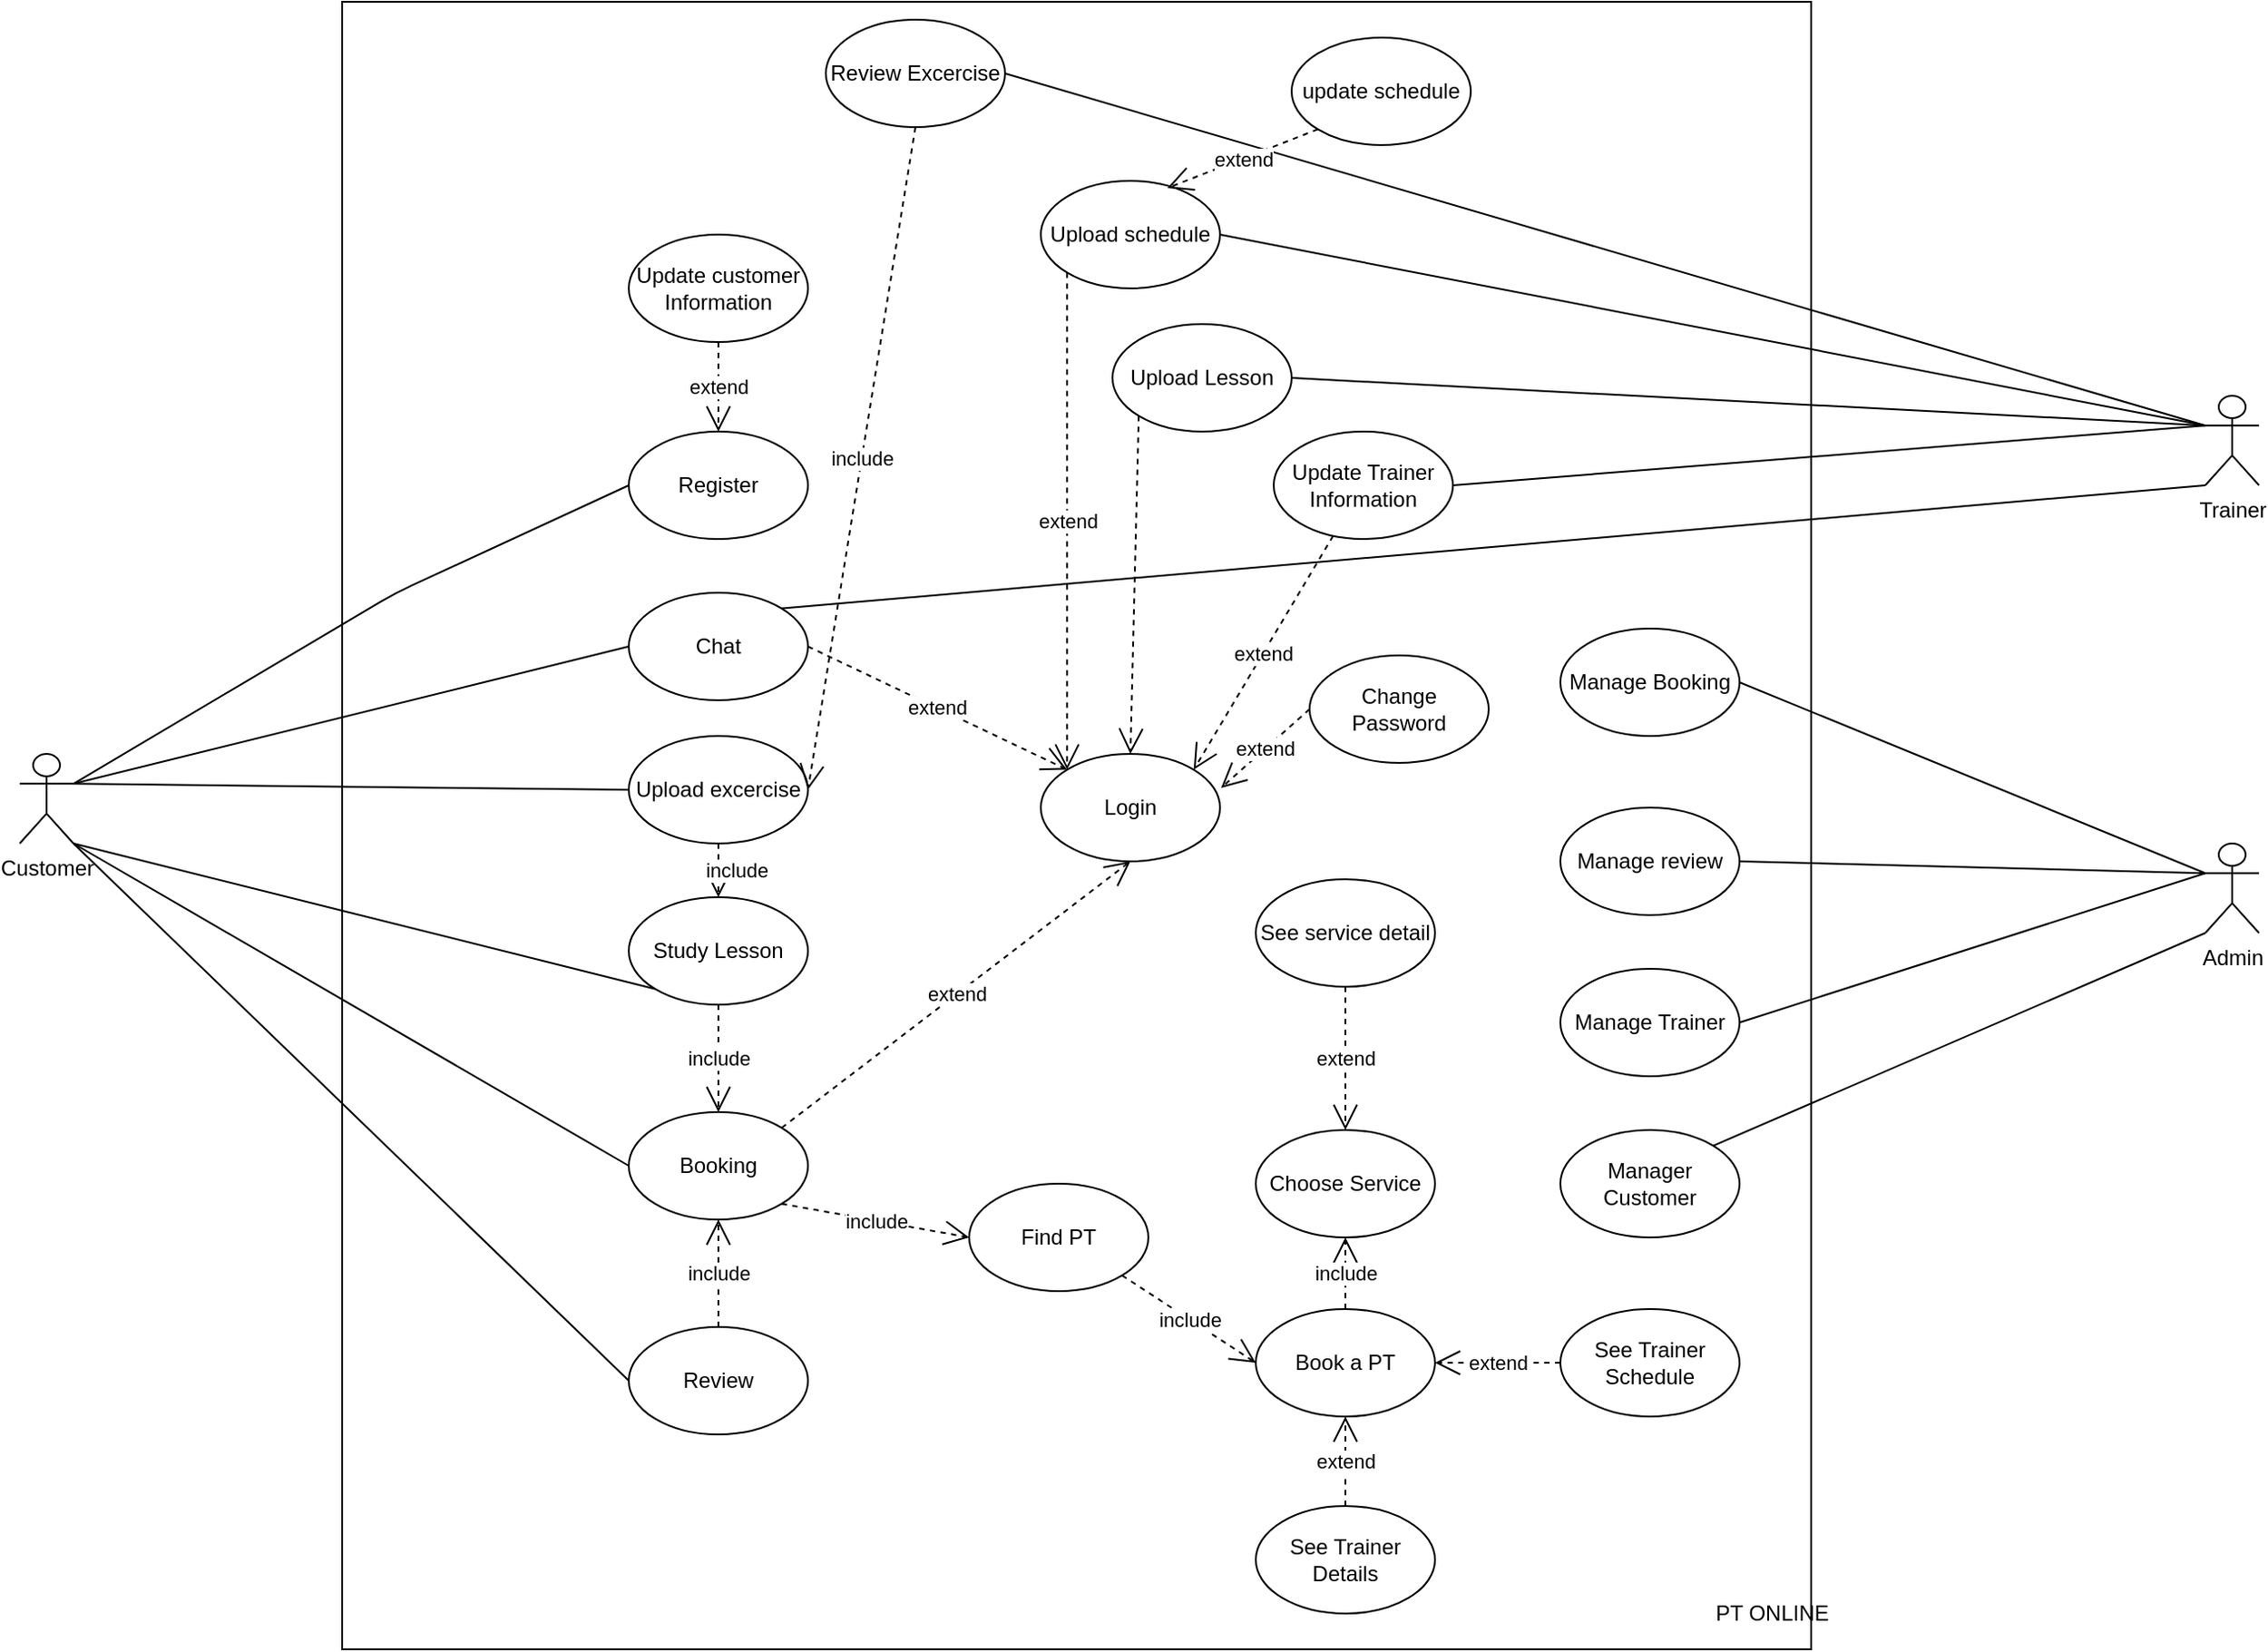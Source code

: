 <mxfile version="13.8.0" type="github">
  <diagram id="rZBaU04stiPMk3SZJmmc" name="Page-1">
    <mxGraphModel dx="1663" dy="2613" grid="1" gridSize="10" guides="1" tooltips="1" connect="1" arrows="1" fold="1" page="1" pageScale="1" pageWidth="1100" pageHeight="1700" math="0" shadow="0">
      <root>
        <mxCell id="0" />
        <mxCell id="1" parent="0" />
        <mxCell id="Vi-9CoD4SaAg4djCjcxH-50" value="" style="rounded=0;whiteSpace=wrap;html=1;" parent="1" vertex="1">
          <mxGeometry x="520" y="-230" width="820" height="920" as="geometry" />
        </mxCell>
        <mxCell id="Vi-9CoD4SaAg4djCjcxH-51" value="Customer" style="shape=umlActor;verticalLabelPosition=bottom;verticalAlign=top;html=1;labelPosition=center;align=center;" parent="1" vertex="1">
          <mxGeometry x="340" y="190" width="30" height="50" as="geometry" />
        </mxCell>
        <mxCell id="Vi-9CoD4SaAg4djCjcxH-54" value="Chat" style="ellipse;whiteSpace=wrap;html=1;" parent="1" vertex="1">
          <mxGeometry x="680" y="100" width="100" height="60" as="geometry" />
        </mxCell>
        <mxCell id="Vi-9CoD4SaAg4djCjcxH-55" value="Register" style="ellipse;whiteSpace=wrap;html=1;" parent="1" vertex="1">
          <mxGeometry x="680" y="10" width="100" height="60" as="geometry" />
        </mxCell>
        <mxCell id="Vi-9CoD4SaAg4djCjcxH-56" value="Trainer" style="shape=umlActor;verticalLabelPosition=bottom;verticalAlign=top;html=1;labelPosition=center;align=center;" parent="1" vertex="1">
          <mxGeometry x="1560" y="-10" width="30" height="50" as="geometry" />
        </mxCell>
        <mxCell id="Vi-9CoD4SaAg4djCjcxH-57" value="Admin" style="shape=umlActor;verticalLabelPosition=bottom;verticalAlign=top;html=1;labelPosition=center;align=center;" parent="1" vertex="1">
          <mxGeometry x="1560" y="240" width="30" height="50" as="geometry" />
        </mxCell>
        <mxCell id="Vi-9CoD4SaAg4djCjcxH-58" value="Study Lesson" style="ellipse;whiteSpace=wrap;html=1;" parent="1" vertex="1">
          <mxGeometry x="680" y="270" width="100" height="60" as="geometry" />
        </mxCell>
        <mxCell id="Vi-9CoD4SaAg4djCjcxH-60" value="Booking" style="ellipse;whiteSpace=wrap;html=1;" parent="1" vertex="1">
          <mxGeometry x="680" y="390" width="100" height="60" as="geometry" />
        </mxCell>
        <mxCell id="Vi-9CoD4SaAg4djCjcxH-61" value="Upload Lesson" style="ellipse;whiteSpace=wrap;html=1;" parent="1" vertex="1">
          <mxGeometry x="950" y="-50" width="100" height="60" as="geometry" />
        </mxCell>
        <mxCell id="Vi-9CoD4SaAg4djCjcxH-62" value="Login" style="ellipse;whiteSpace=wrap;html=1;" parent="1" vertex="1">
          <mxGeometry x="910" y="190" width="100" height="60" as="geometry" />
        </mxCell>
        <mxCell id="Vi-9CoD4SaAg4djCjcxH-63" value="Book a PT" style="ellipse;whiteSpace=wrap;html=1;" parent="1" vertex="1">
          <mxGeometry x="1030" y="500" width="100" height="60" as="geometry" />
        </mxCell>
        <mxCell id="Vi-9CoD4SaAg4djCjcxH-64" value="Choose Service" style="ellipse;whiteSpace=wrap;html=1;" parent="1" vertex="1">
          <mxGeometry x="1030" y="400" width="100" height="60" as="geometry" />
        </mxCell>
        <mxCell id="Vi-9CoD4SaAg4djCjcxH-65" value="Manage review" style="ellipse;whiteSpace=wrap;html=1;" parent="1" vertex="1">
          <mxGeometry x="1200" y="220" width="100" height="60" as="geometry" />
        </mxCell>
        <mxCell id="Vi-9CoD4SaAg4djCjcxH-66" value="Manage Booking" style="ellipse;whiteSpace=wrap;html=1;" parent="1" vertex="1">
          <mxGeometry x="1200" y="120" width="100" height="60" as="geometry" />
        </mxCell>
        <mxCell id="Vi-9CoD4SaAg4djCjcxH-67" value="Manage Trainer" style="ellipse;whiteSpace=wrap;html=1;" parent="1" vertex="1">
          <mxGeometry x="1200" y="310" width="100" height="60" as="geometry" />
        </mxCell>
        <mxCell id="Vi-9CoD4SaAg4djCjcxH-68" value="Manager Customer" style="ellipse;whiteSpace=wrap;html=1;" parent="1" vertex="1">
          <mxGeometry x="1200" y="400" width="100" height="60" as="geometry" />
        </mxCell>
        <mxCell id="Vi-9CoD4SaAg4djCjcxH-71" value="" style="endArrow=none;endSize=12;html=1;exitX=1;exitY=0.333;exitDx=0;exitDy=0;exitPerimeter=0;entryX=0;entryY=0.5;entryDx=0;entryDy=0;endFill=0;" parent="1" source="Vi-9CoD4SaAg4djCjcxH-51" target="Vi-9CoD4SaAg4djCjcxH-55" edge="1">
          <mxGeometry width="160" relative="1" as="geometry">
            <mxPoint x="420" y="156.667" as="sourcePoint" />
            <mxPoint x="660" y="20" as="targetPoint" />
            <Array as="points">
              <mxPoint x="550" y="100" />
            </Array>
          </mxGeometry>
        </mxCell>
        <mxCell id="Vi-9CoD4SaAg4djCjcxH-72" value="" style="endArrow=none;endSize=12;html=1;exitX=1;exitY=0.333;exitDx=0;exitDy=0;exitPerimeter=0;entryX=0;entryY=0.5;entryDx=0;entryDy=0;endFill=0;" parent="1" source="Vi-9CoD4SaAg4djCjcxH-51" target="Vi-9CoD4SaAg4djCjcxH-54" edge="1">
          <mxGeometry width="160" relative="1" as="geometry">
            <mxPoint x="420" y="316.667" as="sourcePoint" />
            <mxPoint x="680.0" y="203.333" as="targetPoint" />
            <Array as="points" />
          </mxGeometry>
        </mxCell>
        <mxCell id="Vi-9CoD4SaAg4djCjcxH-73" value="" style="endArrow=none;endSize=12;html=1;exitX=1;exitY=1;exitDx=0;exitDy=0;exitPerimeter=0;entryX=0;entryY=1;entryDx=0;entryDy=0;endFill=0;" parent="1" source="Vi-9CoD4SaAg4djCjcxH-51" target="Vi-9CoD4SaAg4djCjcxH-58" edge="1">
          <mxGeometry x="-0.053" y="-2" width="160" relative="1" as="geometry">
            <mxPoint x="420" y="316.667" as="sourcePoint" />
            <mxPoint x="710.0" y="220.003" as="targetPoint" />
            <Array as="points" />
            <mxPoint as="offset" />
          </mxGeometry>
        </mxCell>
        <mxCell id="Vi-9CoD4SaAg4djCjcxH-75" value="" style="endArrow=none;endSize=12;html=1;exitX=1;exitY=1;exitDx=0;exitDy=0;exitPerimeter=0;entryX=0;entryY=0.5;entryDx=0;entryDy=0;endFill=0;" parent="1" source="Vi-9CoD4SaAg4djCjcxH-51" target="Vi-9CoD4SaAg4djCjcxH-60" edge="1">
          <mxGeometry width="160" relative="1" as="geometry">
            <mxPoint x="420" y="350" as="sourcePoint" />
            <mxPoint x="760.0" y="323.333" as="targetPoint" />
            <Array as="points" />
          </mxGeometry>
        </mxCell>
        <mxCell id="Vi-9CoD4SaAg4djCjcxH-77" value="include" style="endArrow=open;endSize=12;dashed=1;html=1;exitX=1;exitY=1;exitDx=0;exitDy=0;entryX=0;entryY=0.5;entryDx=0;entryDy=0;" parent="1" source="Vi-9CoD4SaAg4djCjcxH-60" target="gtE1z9EWpxu_BISNDb1I-1" edge="1">
          <mxGeometry width="160" relative="1" as="geometry">
            <mxPoint x="770" y="510" as="sourcePoint" />
            <mxPoint x="1030.0" y="393.333" as="targetPoint" />
            <Array as="points" />
          </mxGeometry>
        </mxCell>
        <mxCell id="Vi-9CoD4SaAg4djCjcxH-81" value="extend" style="endArrow=open;endSize=12;dashed=1;html=1;exitX=1;exitY=0.5;exitDx=0;exitDy=0;entryX=0;entryY=0;entryDx=0;entryDy=0;" parent="1" source="Vi-9CoD4SaAg4djCjcxH-54" target="Vi-9CoD4SaAg4djCjcxH-62" edge="1">
          <mxGeometry width="160" relative="1" as="geometry">
            <mxPoint x="860" y="100" as="sourcePoint" />
            <mxPoint x="1120.0" y="-16.667" as="targetPoint" />
            <Array as="points" />
          </mxGeometry>
        </mxCell>
        <mxCell id="Vi-9CoD4SaAg4djCjcxH-82" value="" style="endArrow=none;endSize=12;html=1;exitX=0;exitY=1;exitDx=0;exitDy=0;exitPerimeter=0;entryX=1;entryY=0;entryDx=0;entryDy=0;endFill=0;" parent="1" source="Vi-9CoD4SaAg4djCjcxH-56" target="Vi-9CoD4SaAg4djCjcxH-54" edge="1">
          <mxGeometry width="160" relative="1" as="geometry">
            <mxPoint x="1030" y="30" as="sourcePoint" />
            <mxPoint x="1290.0" y="-86.667" as="targetPoint" />
            <Array as="points" />
          </mxGeometry>
        </mxCell>
        <mxCell id="Vi-9CoD4SaAg4djCjcxH-83" value="" style="endArrow=none;endSize=12;html=1;exitX=0;exitY=1;exitDx=0;exitDy=0;exitPerimeter=0;entryX=1;entryY=0;entryDx=0;entryDy=0;endFill=0;" parent="1" source="Vi-9CoD4SaAg4djCjcxH-57" target="Vi-9CoD4SaAg4djCjcxH-68" edge="1">
          <mxGeometry width="160" relative="1" as="geometry">
            <mxPoint x="1310" y="530" as="sourcePoint" />
            <mxPoint x="1570.0" y="413.333" as="targetPoint" />
            <Array as="points" />
          </mxGeometry>
        </mxCell>
        <mxCell id="Vi-9CoD4SaAg4djCjcxH-84" value="" style="endArrow=none;endSize=12;html=1;exitX=0;exitY=0.333;exitDx=0;exitDy=0;exitPerimeter=0;entryX=1;entryY=0.5;entryDx=0;entryDy=0;endFill=0;" parent="1" source="Vi-9CoD4SaAg4djCjcxH-57" target="Vi-9CoD4SaAg4djCjcxH-67" edge="1">
          <mxGeometry width="160" relative="1" as="geometry">
            <mxPoint x="1220" y="190" as="sourcePoint" />
            <mxPoint x="1480.0" y="73.333" as="targetPoint" />
            <Array as="points" />
          </mxGeometry>
        </mxCell>
        <mxCell id="Vi-9CoD4SaAg4djCjcxH-85" value="" style="endArrow=none;endSize=12;html=1;exitX=0;exitY=0.333;exitDx=0;exitDy=0;exitPerimeter=0;entryX=1;entryY=0.5;entryDx=0;entryDy=0;endFill=0;" parent="1" source="Vi-9CoD4SaAg4djCjcxH-57" target="Vi-9CoD4SaAg4djCjcxH-65" edge="1">
          <mxGeometry width="160" relative="1" as="geometry">
            <mxPoint x="1240" y="170" as="sourcePoint" />
            <mxPoint x="1500.0" y="53.333" as="targetPoint" />
            <Array as="points" />
          </mxGeometry>
        </mxCell>
        <mxCell id="Vi-9CoD4SaAg4djCjcxH-86" value="" style="endArrow=none;endSize=12;html=1;exitX=0;exitY=0.333;exitDx=0;exitDy=0;exitPerimeter=0;entryX=1;entryY=0.5;entryDx=0;entryDy=0;endFill=0;" parent="1" source="Vi-9CoD4SaAg4djCjcxH-57" target="Vi-9CoD4SaAg4djCjcxH-66" edge="1">
          <mxGeometry x="-0.057" y="-7" width="160" relative="1" as="geometry">
            <mxPoint x="1230" y="120" as="sourcePoint" />
            <mxPoint x="1490.0" y="3.333" as="targetPoint" />
            <Array as="points" />
            <mxPoint as="offset" />
          </mxGeometry>
        </mxCell>
        <mxCell id="Vi-9CoD4SaAg4djCjcxH-88" value="" style="endArrow=none;endSize=12;html=1;exitX=0;exitY=0.333;exitDx=0;exitDy=0;exitPerimeter=0;entryX=1;entryY=0.5;entryDx=0;entryDy=0;endFill=0;" parent="1" source="Vi-9CoD4SaAg4djCjcxH-56" target="Vi-9CoD4SaAg4djCjcxH-61" edge="1">
          <mxGeometry width="160" relative="1" as="geometry">
            <mxPoint x="1070" y="-20" as="sourcePoint" />
            <mxPoint x="1330.0" y="-136.667" as="targetPoint" />
            <Array as="points" />
          </mxGeometry>
        </mxCell>
        <mxCell id="Vi-9CoD4SaAg4djCjcxH-89" value="extend" style="endArrow=open;endSize=12;dashed=1;html=1;exitX=1;exitY=0;exitDx=0;exitDy=0;entryX=0.5;entryY=1;entryDx=0;entryDy=0;" parent="1" source="Vi-9CoD4SaAg4djCjcxH-60" target="Vi-9CoD4SaAg4djCjcxH-62" edge="1">
          <mxGeometry width="160" relative="1" as="geometry">
            <mxPoint x="840" y="380" as="sourcePoint" />
            <mxPoint x="1100.0" y="263.333" as="targetPoint" />
            <Array as="points" />
          </mxGeometry>
        </mxCell>
        <mxCell id="Vi-9CoD4SaAg4djCjcxH-90" value="Update Trainer Information" style="ellipse;whiteSpace=wrap;html=1;" parent="1" vertex="1">
          <mxGeometry x="1040" y="10" width="100" height="60" as="geometry" />
        </mxCell>
        <mxCell id="Vi-9CoD4SaAg4djCjcxH-91" value="Update customer Information" style="ellipse;whiteSpace=wrap;html=1;" parent="1" vertex="1">
          <mxGeometry x="680" y="-100" width="100" height="60" as="geometry" />
        </mxCell>
        <mxCell id="Vi-9CoD4SaAg4djCjcxH-92" value="extend" style="endArrow=open;endSize=12;dashed=1;html=1;exitX=0.5;exitY=1;exitDx=0;exitDy=0;entryX=0.5;entryY=0;entryDx=0;entryDy=0;" parent="1" source="Vi-9CoD4SaAg4djCjcxH-91" target="Vi-9CoD4SaAg4djCjcxH-55" edge="1">
          <mxGeometry width="160" relative="1" as="geometry">
            <mxPoint x="490" y="-90" as="sourcePoint" />
            <mxPoint x="750.0" y="-206.667" as="targetPoint" />
            <Array as="points">
              <mxPoint x="730" y="-20" />
            </Array>
          </mxGeometry>
        </mxCell>
        <mxCell id="Vi-9CoD4SaAg4djCjcxH-93" value="See Trainer Details" style="ellipse;whiteSpace=wrap;html=1;" parent="1" vertex="1">
          <mxGeometry x="1030" y="610" width="100" height="60" as="geometry" />
        </mxCell>
        <mxCell id="Vi-9CoD4SaAg4djCjcxH-94" value="extend" style="endArrow=open;endSize=12;dashed=1;html=1;entryX=0.5;entryY=1;entryDx=0;entryDy=0;exitX=0.5;exitY=0;exitDx=0;exitDy=0;" parent="1" source="Vi-9CoD4SaAg4djCjcxH-93" target="Vi-9CoD4SaAg4djCjcxH-63" edge="1">
          <mxGeometry width="160" relative="1" as="geometry">
            <mxPoint x="730" y="480" as="sourcePoint" />
            <mxPoint x="730" y="530" as="targetPoint" />
            <Array as="points" />
            <mxPoint as="offset" />
          </mxGeometry>
        </mxCell>
        <mxCell id="Vi-9CoD4SaAg4djCjcxH-95" value="" style="endArrow=none;endSize=12;html=1;exitX=0;exitY=0.333;exitDx=0;exitDy=0;exitPerimeter=0;entryX=1;entryY=0.5;entryDx=0;entryDy=0;endFill=0;" parent="1" source="Vi-9CoD4SaAg4djCjcxH-56" target="Vi-9CoD4SaAg4djCjcxH-90" edge="1">
          <mxGeometry width="160" relative="1" as="geometry">
            <mxPoint x="1040" y="20" as="sourcePoint" />
            <mxPoint x="550" y="-36.667" as="targetPoint" />
            <Array as="points" />
          </mxGeometry>
        </mxCell>
        <mxCell id="Vi-9CoD4SaAg4djCjcxH-96" value="Upload schedule" style="ellipse;whiteSpace=wrap;html=1;" parent="1" vertex="1">
          <mxGeometry x="910" y="-130" width="100" height="60" as="geometry" />
        </mxCell>
        <mxCell id="Vi-9CoD4SaAg4djCjcxH-97" value="" style="endArrow=none;endSize=12;html=1;exitX=0;exitY=0.333;exitDx=0;exitDy=0;exitPerimeter=0;entryX=1;entryY=0.5;entryDx=0;entryDy=0;endFill=0;" parent="1" source="Vi-9CoD4SaAg4djCjcxH-56" target="Vi-9CoD4SaAg4djCjcxH-96" edge="1">
          <mxGeometry width="160" relative="1" as="geometry">
            <mxPoint x="1100" y="-130" as="sourcePoint" />
            <mxPoint x="610" y="-186.667" as="targetPoint" />
            <Array as="points" />
          </mxGeometry>
        </mxCell>
        <mxCell id="Vi-9CoD4SaAg4djCjcxH-98" value="See Trainer Schedule" style="ellipse;whiteSpace=wrap;html=1;" parent="1" vertex="1">
          <mxGeometry x="1200" y="500" width="100" height="60" as="geometry" />
        </mxCell>
        <mxCell id="Vi-9CoD4SaAg4djCjcxH-99" value="extend" style="endArrow=open;endSize=12;dashed=1;html=1;exitX=0;exitY=0.5;exitDx=0;exitDy=0;entryX=1;entryY=0.5;entryDx=0;entryDy=0;" parent="1" source="Vi-9CoD4SaAg4djCjcxH-98" target="Vi-9CoD4SaAg4djCjcxH-63" edge="1">
          <mxGeometry width="160" relative="1" as="geometry">
            <mxPoint x="1050" y="520" as="sourcePoint" />
            <mxPoint x="1050" y="590" as="targetPoint" />
            <Array as="points" />
          </mxGeometry>
        </mxCell>
        <mxCell id="Vi-9CoD4SaAg4djCjcxH-100" value="extend" style="endArrow=open;endSize=12;dashed=1;html=1;entryX=1;entryY=0;entryDx=0;entryDy=0;" parent="1" source="Vi-9CoD4SaAg4djCjcxH-90" target="Vi-9CoD4SaAg4djCjcxH-62" edge="1">
          <mxGeometry width="160" relative="1" as="geometry">
            <mxPoint x="900" y="20" as="sourcePoint" />
            <mxPoint x="215.355" y="78.787" as="targetPoint" />
            <Array as="points" />
          </mxGeometry>
        </mxCell>
        <mxCell id="Vi-9CoD4SaAg4djCjcxH-101" value="" style="endArrow=open;endSize=12;dashed=1;html=1;exitX=0;exitY=1;exitDx=0;exitDy=0;entryX=0.5;entryY=0;entryDx=0;entryDy=0;" parent="1" source="Vi-9CoD4SaAg4djCjcxH-61" target="Vi-9CoD4SaAg4djCjcxH-62" edge="1">
          <mxGeometry width="160" relative="1" as="geometry">
            <mxPoint x="900" y="-10" as="sourcePoint" />
            <mxPoint x="215.355" y="48.787" as="targetPoint" />
            <Array as="points" />
          </mxGeometry>
        </mxCell>
        <mxCell id="Vi-9CoD4SaAg4djCjcxH-102" value="extend" style="endArrow=open;endSize=12;dashed=1;html=1;exitX=0;exitY=1;exitDx=0;exitDy=0;entryX=0;entryY=0;entryDx=0;entryDy=0;" parent="1" source="Vi-9CoD4SaAg4djCjcxH-96" target="Vi-9CoD4SaAg4djCjcxH-62" edge="1">
          <mxGeometry width="160" relative="1" as="geometry">
            <mxPoint x="850" y="-10" as="sourcePoint" />
            <mxPoint x="165.355" y="48.787" as="targetPoint" />
            <Array as="points" />
          </mxGeometry>
        </mxCell>
        <mxCell id="Vi-9CoD4SaAg4djCjcxH-103" value="See service detail" style="ellipse;whiteSpace=wrap;html=1;" parent="1" vertex="1">
          <mxGeometry x="1030" y="260" width="100" height="60" as="geometry" />
        </mxCell>
        <mxCell id="Vi-9CoD4SaAg4djCjcxH-104" value="extend" style="endArrow=open;endSize=12;dashed=1;html=1;exitX=0.5;exitY=1;exitDx=0;exitDy=0;" parent="1" source="Vi-9CoD4SaAg4djCjcxH-103" target="Vi-9CoD4SaAg4djCjcxH-64" edge="1">
          <mxGeometry width="160" relative="1" as="geometry">
            <mxPoint x="960" y="360" as="sourcePoint" />
            <mxPoint x="960" y="380" as="targetPoint" />
            <Array as="points" />
          </mxGeometry>
        </mxCell>
        <mxCell id="Vi-9CoD4SaAg4djCjcxH-105" value="Change Password" style="ellipse;whiteSpace=wrap;html=1;" parent="1" vertex="1">
          <mxGeometry x="1060" y="135" width="100" height="60" as="geometry" />
        </mxCell>
        <mxCell id="Vi-9CoD4SaAg4djCjcxH-106" value="extend" style="endArrow=open;endSize=12;dashed=1;html=1;exitX=0;exitY=0.5;exitDx=0;exitDy=0;entryX=1.006;entryY=0.317;entryDx=0;entryDy=0;entryPerimeter=0;" parent="1" source="Vi-9CoD4SaAg4djCjcxH-105" target="Vi-9CoD4SaAg4djCjcxH-62" edge="1">
          <mxGeometry width="160" relative="1" as="geometry">
            <mxPoint x="1060" y="240" as="sourcePoint" />
            <mxPoint x="1000.0" y="240" as="targetPoint" />
            <Array as="points" />
          </mxGeometry>
        </mxCell>
        <mxCell id="Vi-9CoD4SaAg4djCjcxH-107" value="PT ONLINE&amp;nbsp;" style="text;html=1;strokeColor=none;fillColor=none;align=center;verticalAlign=middle;whiteSpace=wrap;rounded=0;" parent="1" vertex="1">
          <mxGeometry x="1280" y="660" width="80" height="20" as="geometry" />
        </mxCell>
        <mxCell id="Vi-9CoD4SaAg4djCjcxH-108" value="Review" style="ellipse;whiteSpace=wrap;html=1;" parent="1" vertex="1">
          <mxGeometry x="680" y="510" width="100" height="60" as="geometry" />
        </mxCell>
        <mxCell id="Vi-9CoD4SaAg4djCjcxH-109" value="" style="endArrow=none;endSize=12;html=1;exitX=1;exitY=1;exitDx=0;exitDy=0;exitPerimeter=0;entryX=0;entryY=0.5;entryDx=0;entryDy=0;endFill=0;" parent="1" source="Vi-9CoD4SaAg4djCjcxH-51" target="Vi-9CoD4SaAg4djCjcxH-108" edge="1">
          <mxGeometry x="0.057" y="8" width="160" relative="1" as="geometry">
            <mxPoint x="420" y="350" as="sourcePoint" />
            <mxPoint x="730.0" y="440" as="targetPoint" />
            <Array as="points" />
            <mxPoint as="offset" />
          </mxGeometry>
        </mxCell>
        <mxCell id="Vi-9CoD4SaAg4djCjcxH-110" value="include" style="endArrow=open;endSize=12;dashed=1;html=1;exitX=0.5;exitY=0;exitDx=0;exitDy=0;entryX=0.5;entryY=1;entryDx=0;entryDy=0;" parent="1" source="Vi-9CoD4SaAg4djCjcxH-108" target="Vi-9CoD4SaAg4djCjcxH-60" edge="1">
          <mxGeometry width="160" relative="1" as="geometry">
            <mxPoint x="530" y="450" as="sourcePoint" />
            <mxPoint x="790.0" y="440" as="targetPoint" />
            <Array as="points" />
          </mxGeometry>
        </mxCell>
        <mxCell id="Vi-9CoD4SaAg4djCjcxH-111" value="include" style="endArrow=open;endSize=12;dashed=1;html=1;exitX=0.5;exitY=1;exitDx=0;exitDy=0;entryX=0.5;entryY=0;entryDx=0;entryDy=0;" parent="1" source="Vi-9CoD4SaAg4djCjcxH-58" target="Vi-9CoD4SaAg4djCjcxH-60" edge="1">
          <mxGeometry width="160" relative="1" as="geometry">
            <mxPoint x="370" y="380" as="sourcePoint" />
            <mxPoint x="630.0" y="370" as="targetPoint" />
            <Array as="points" />
          </mxGeometry>
        </mxCell>
        <mxCell id="Vi-9CoD4SaAg4djCjcxH-112" value="Upload excercise" style="ellipse;whiteSpace=wrap;html=1;" parent="1" vertex="1">
          <mxGeometry x="680" y="180" width="100" height="60" as="geometry" />
        </mxCell>
        <mxCell id="Vi-9CoD4SaAg4djCjcxH-113" value="" style="endArrow=none;endSize=12;html=1;entryX=0;entryY=0.5;entryDx=0;entryDy=0;endFill=0;exitX=1;exitY=0.333;exitDx=0;exitDy=0;exitPerimeter=0;" parent="1" source="Vi-9CoD4SaAg4djCjcxH-51" target="Vi-9CoD4SaAg4djCjcxH-112" edge="1">
          <mxGeometry x="0.145" y="8" width="160" relative="1" as="geometry">
            <mxPoint x="430" y="320" as="sourcePoint" />
            <mxPoint x="580" y="670" as="targetPoint" />
            <Array as="points" />
            <mxPoint as="offset" />
          </mxGeometry>
        </mxCell>
        <mxCell id="Vi-9CoD4SaAg4djCjcxH-114" value="include" style="endArrow=open;endSize=12;dashed=1;html=1;exitX=0.5;exitY=1;exitDx=0;exitDy=0;entryX=0.5;entryY=0;entryDx=0;entryDy=0;" parent="1" source="Vi-9CoD4SaAg4djCjcxH-112" target="Vi-9CoD4SaAg4djCjcxH-58" edge="1">
          <mxGeometry y="10" width="160" relative="1" as="geometry">
            <mxPoint x="740" y="220" as="sourcePoint" />
            <mxPoint x="740" y="280" as="targetPoint" />
            <Array as="points" />
            <mxPoint as="offset" />
          </mxGeometry>
        </mxCell>
        <mxCell id="Vi-9CoD4SaAg4djCjcxH-115" value="Review Excercise" style="ellipse;whiteSpace=wrap;html=1;" parent="1" vertex="1">
          <mxGeometry x="790" y="-220" width="100" height="60" as="geometry" />
        </mxCell>
        <mxCell id="Vi-9CoD4SaAg4djCjcxH-116" value="" style="endArrow=none;endSize=12;html=1;exitX=0;exitY=0.333;exitDx=0;exitDy=0;exitPerimeter=0;entryX=1;entryY=0.5;entryDx=0;entryDy=0;endFill=0;" parent="1" source="Vi-9CoD4SaAg4djCjcxH-56" edge="1" target="Vi-9CoD4SaAg4djCjcxH-115">
          <mxGeometry width="160" relative="1" as="geometry">
            <mxPoint x="1490" y="-53.33" as="sourcePoint" />
            <mxPoint x="890" y="-189.997" as="targetPoint" />
            <Array as="points" />
          </mxGeometry>
        </mxCell>
        <mxCell id="Vi-9CoD4SaAg4djCjcxH-117" value="include" style="endArrow=open;endSize=12;dashed=1;html=1;exitX=0.5;exitY=1;exitDx=0;exitDy=0;entryX=1;entryY=0.5;entryDx=0;entryDy=0;" parent="1" target="Vi-9CoD4SaAg4djCjcxH-112" edge="1" source="Vi-9CoD4SaAg4djCjcxH-115">
          <mxGeometry width="160" relative="1" as="geometry">
            <mxPoint x="820" y="-172.57" as="sourcePoint" />
            <mxPoint x="870" y="135.004" as="targetPoint" />
            <Array as="points" />
          </mxGeometry>
        </mxCell>
        <mxCell id="gtE1z9EWpxu_BISNDb1I-1" value="Find PT" style="ellipse;whiteSpace=wrap;html=1;" parent="1" vertex="1">
          <mxGeometry x="870" y="430" width="100" height="60" as="geometry" />
        </mxCell>
        <mxCell id="gtE1z9EWpxu_BISNDb1I-4" value="include" style="endArrow=open;endSize=12;dashed=1;html=1;exitX=1;exitY=1;exitDx=0;exitDy=0;entryX=0;entryY=0.5;entryDx=0;entryDy=0;" parent="1" source="gtE1z9EWpxu_BISNDb1I-1" target="Vi-9CoD4SaAg4djCjcxH-63" edge="1">
          <mxGeometry width="160" relative="1" as="geometry">
            <mxPoint x="925.36" y="500" as="sourcePoint" />
            <mxPoint x="1030.005" y="518.787" as="targetPoint" />
            <Array as="points" />
          </mxGeometry>
        </mxCell>
        <mxCell id="gtE1z9EWpxu_BISNDb1I-5" value="include" style="endArrow=open;endSize=12;dashed=1;html=1;exitX=0.5;exitY=0;exitDx=0;exitDy=0;entryX=0.5;entryY=1;entryDx=0;entryDy=0;" parent="1" source="Vi-9CoD4SaAg4djCjcxH-63" target="Vi-9CoD4SaAg4djCjcxH-64" edge="1">
          <mxGeometry width="160" relative="1" as="geometry">
            <mxPoint x="380" y="520" as="sourcePoint" />
            <mxPoint x="454.645" y="568.787" as="targetPoint" />
            <Array as="points" />
          </mxGeometry>
        </mxCell>
        <mxCell id="gtE1z9EWpxu_BISNDb1I-6" value="update schedule" style="ellipse;whiteSpace=wrap;html=1;" parent="1" vertex="1">
          <mxGeometry x="1050" y="-210" width="100" height="60" as="geometry" />
        </mxCell>
        <mxCell id="gtE1z9EWpxu_BISNDb1I-8" value="extend" style="endArrow=open;endSize=12;dashed=1;html=1;exitX=0;exitY=1;exitDx=0;exitDy=0;entryX=1.006;entryY=0.317;entryDx=0;entryDy=0;entryPerimeter=0;" parent="1" source="gtE1z9EWpxu_BISNDb1I-6" edge="1">
          <mxGeometry width="160" relative="1" as="geometry">
            <mxPoint x="1030" y="-170" as="sourcePoint" />
            <mxPoint x="980.6" y="-125.98" as="targetPoint" />
            <Array as="points" />
          </mxGeometry>
        </mxCell>
      </root>
    </mxGraphModel>
  </diagram>
</mxfile>
